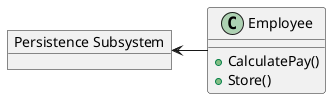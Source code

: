 @startuml Figure 8-4
object "Persistence Subsystem" as per
class "Employee" as emp {
    + CalculatePay()
    + Store()
}

per <- emp
@enduml